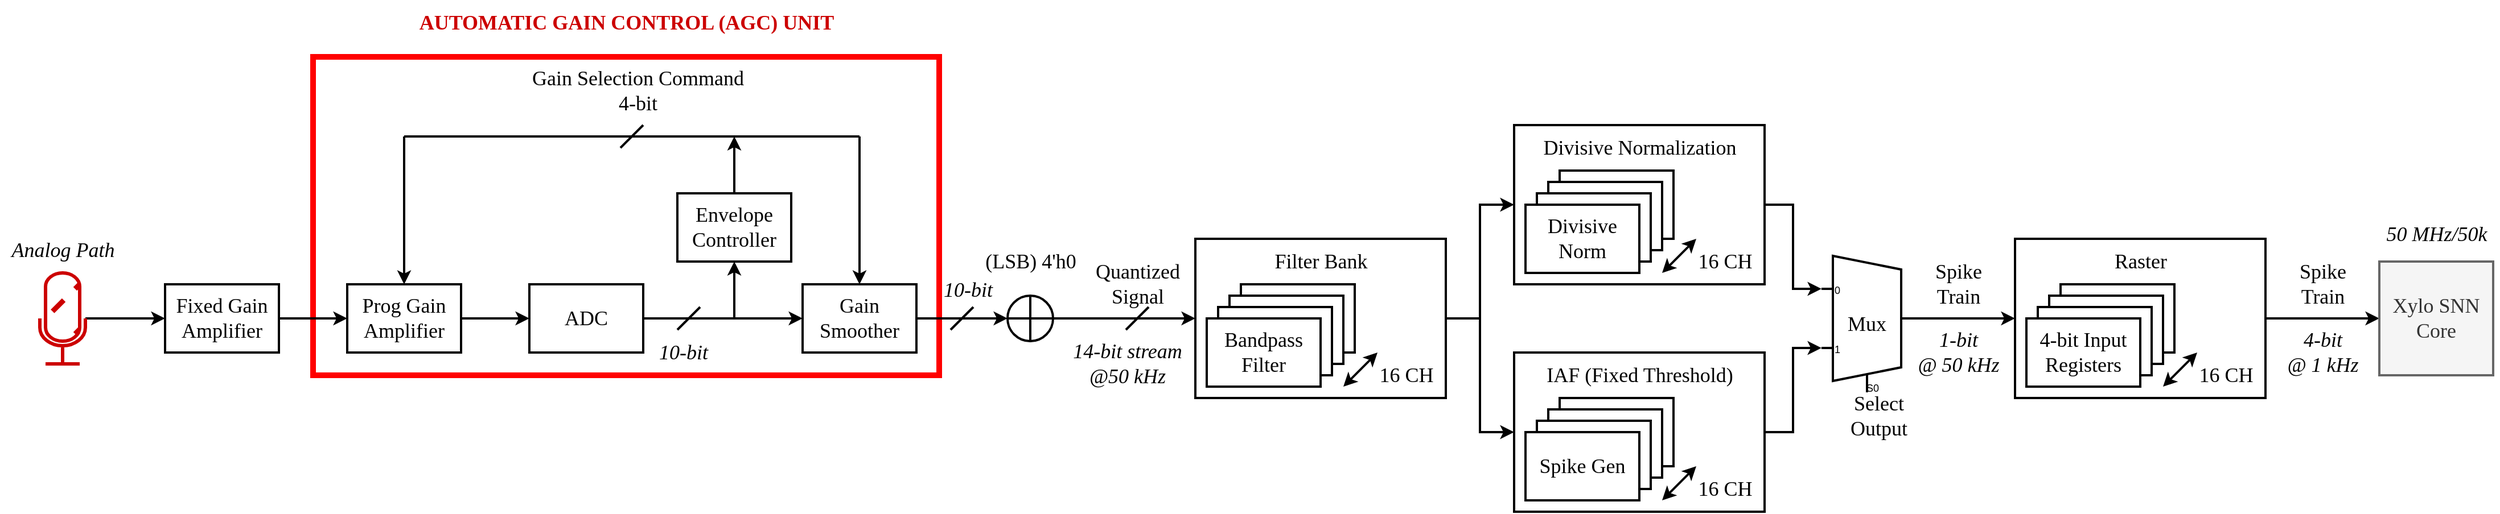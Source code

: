 <mxfile version="22.1.4" type="device">
  <diagram name="Page-1" id="toTXQOctY8lqpIN5eQkJ">
    <mxGraphModel dx="1553" dy="939" grid="1" gridSize="10" guides="1" tooltips="1" connect="1" arrows="1" fold="1" page="1" pageScale="1" pageWidth="1169" pageHeight="827" math="0" shadow="0">
      <root>
        <mxCell id="0" />
        <mxCell id="1" parent="0" />
        <mxCell id="9MsrRh6NDD8cImw58Ieo-32" value="" style="rounded=0;whiteSpace=wrap;html=1;fillColor=none;glass=0;shadow=0;strokeColor=#FF0000;strokeWidth=5;fillStyle=auto;fontColor=#CC0000;" parent="1" vertex="1">
          <mxGeometry x="395" y="264" width="550" height="280" as="geometry" />
        </mxCell>
        <mxCell id="9MsrRh6NDD8cImw58Ieo-7" style="edgeStyle=orthogonalEdgeStyle;rounded=0;orthogonalLoop=1;jettySize=auto;html=1;strokeWidth=2;fontFamily=Times New Roman;fontSize=18;entryX=0;entryY=0.5;entryDx=0;entryDy=0;" parent="1" source="9MsrRh6NDD8cImw58Ieo-1" target="9MsrRh6NDD8cImw58Ieo-9" edge="1">
          <mxGeometry relative="1" as="geometry">
            <mxPoint x="275" y="494" as="targetPoint" />
          </mxGeometry>
        </mxCell>
        <mxCell id="9MsrRh6NDD8cImw58Ieo-1" value="" style="html=1;verticalLabelPosition=bottom;align=center;labelBackgroundColor=#ffffff;verticalAlign=top;strokeWidth=3;strokeColor=#CC0000;shadow=0;dashed=0;shape=mxgraph.ios7.icons.microphone;fillColor=#CC0000;fillStyle=dashed;fontFamily=Times New Roman;fontSize=18;" parent="1" vertex="1">
          <mxGeometry x="155" y="454" width="40" height="80" as="geometry" />
        </mxCell>
        <mxCell id="9MsrRh6NDD8cImw58Ieo-11" style="edgeStyle=orthogonalEdgeStyle;rounded=0;orthogonalLoop=1;jettySize=auto;html=1;entryX=0;entryY=0.5;entryDx=0;entryDy=0;strokeWidth=2;fontFamily=Times New Roman;fontSize=18;" parent="1" source="9MsrRh6NDD8cImw58Ieo-9" target="9MsrRh6NDD8cImw58Ieo-10" edge="1">
          <mxGeometry relative="1" as="geometry" />
        </mxCell>
        <mxCell id="9MsrRh6NDD8cImw58Ieo-23" style="edgeStyle=orthogonalEdgeStyle;rounded=0;orthogonalLoop=1;jettySize=auto;html=1;strokeWidth=2;endArrow=none;endFill=0;startArrow=classic;startFill=1;exitX=0.5;exitY=0;exitDx=0;exitDy=0;" parent="1" source="9MsrRh6NDD8cImw58Ieo-10" edge="1">
          <mxGeometry relative="1" as="geometry">
            <mxPoint x="475" y="334" as="targetPoint" />
            <Array as="points">
              <mxPoint x="475" y="334" />
            </Array>
          </mxGeometry>
        </mxCell>
        <mxCell id="9MsrRh6NDD8cImw58Ieo-9" value="Fixed Gain Amplifier" style="whiteSpace=wrap;html=1;fontFamily=Times New Roman;fontSize=18;strokeWidth=2;" parent="1" vertex="1">
          <mxGeometry x="265" y="464" width="100" height="60" as="geometry" />
        </mxCell>
        <mxCell id="9MsrRh6NDD8cImw58Ieo-13" style="edgeStyle=orthogonalEdgeStyle;rounded=0;orthogonalLoop=1;jettySize=auto;html=1;exitX=1;exitY=0.5;exitDx=0;exitDy=0;entryX=0;entryY=0.5;entryDx=0;entryDy=0;strokeWidth=2;fontFamily=Times New Roman;fontSize=18;" parent="1" source="9MsrRh6NDD8cImw58Ieo-10" target="9MsrRh6NDD8cImw58Ieo-12" edge="1">
          <mxGeometry relative="1" as="geometry" />
        </mxCell>
        <mxCell id="9MsrRh6NDD8cImw58Ieo-10" value="Prog Gain Amplifier" style="whiteSpace=wrap;html=1;fontFamily=Times New Roman;fontSize=18;strokeWidth=2;" parent="1" vertex="1">
          <mxGeometry x="425" y="464" width="100" height="60" as="geometry" />
        </mxCell>
        <mxCell id="9MsrRh6NDD8cImw58Ieo-17" style="edgeStyle=orthogonalEdgeStyle;rounded=0;orthogonalLoop=1;jettySize=auto;html=1;exitX=1;exitY=0.5;exitDx=0;exitDy=0;strokeWidth=2;fontFamily=Times New Roman;fontSize=18;" parent="1" source="9MsrRh6NDD8cImw58Ieo-12" target="9MsrRh6NDD8cImw58Ieo-15" edge="1">
          <mxGeometry relative="1" as="geometry" />
        </mxCell>
        <mxCell id="9MsrRh6NDD8cImw58Ieo-19" style="edgeStyle=orthogonalEdgeStyle;rounded=0;orthogonalLoop=1;jettySize=auto;html=1;entryX=0.5;entryY=1;entryDx=0;entryDy=0;strokeWidth=2;" parent="1" source="9MsrRh6NDD8cImw58Ieo-12" target="9MsrRh6NDD8cImw58Ieo-18" edge="1">
          <mxGeometry relative="1" as="geometry">
            <Array as="points">
              <mxPoint x="765" y="494" />
              <mxPoint x="765" y="444" />
            </Array>
          </mxGeometry>
        </mxCell>
        <mxCell id="9MsrRh6NDD8cImw58Ieo-12" value="ADC" style="whiteSpace=wrap;html=1;fontFamily=Times New Roman;fontSize=18;strokeWidth=2;" parent="1" vertex="1">
          <mxGeometry x="585" y="464" width="100" height="60" as="geometry" />
        </mxCell>
        <mxCell id="9MsrRh6NDD8cImw58Ieo-22" style="edgeStyle=orthogonalEdgeStyle;rounded=0;orthogonalLoop=1;jettySize=auto;html=1;exitX=0.5;exitY=0;exitDx=0;exitDy=0;strokeWidth=2;endArrow=none;endFill=0;startArrow=classic;startFill=1;" parent="1" source="9MsrRh6NDD8cImw58Ieo-15" edge="1">
          <mxGeometry relative="1" as="geometry">
            <mxPoint x="875" y="334" as="targetPoint" />
          </mxGeometry>
        </mxCell>
        <mxCell id="9MsrRh6NDD8cImw58Ieo-29" style="edgeStyle=orthogonalEdgeStyle;rounded=0;orthogonalLoop=1;jettySize=auto;html=1;exitX=1;exitY=0.5;exitDx=0;exitDy=0;strokeWidth=2;entryX=0;entryY=0.5;entryDx=0;entryDy=0;entryPerimeter=0;" parent="1" source="9MsrRh6NDD8cImw58Ieo-15" target="9MsrRh6NDD8cImw58Ieo-66" edge="1">
          <mxGeometry relative="1" as="geometry">
            <mxPoint x="1015" y="494" as="targetPoint" />
          </mxGeometry>
        </mxCell>
        <mxCell id="9MsrRh6NDD8cImw58Ieo-15" value="Gain Smoother" style="whiteSpace=wrap;html=1;fontFamily=Times New Roman;fontSize=18;strokeWidth=2;" parent="1" vertex="1">
          <mxGeometry x="825" y="464" width="100" height="60" as="geometry" />
        </mxCell>
        <mxCell id="9MsrRh6NDD8cImw58Ieo-24" style="edgeStyle=orthogonalEdgeStyle;rounded=0;orthogonalLoop=1;jettySize=auto;html=1;exitX=0.5;exitY=0;exitDx=0;exitDy=0;strokeWidth=2;" parent="1" source="9MsrRh6NDD8cImw58Ieo-18" edge="1">
          <mxGeometry relative="1" as="geometry">
            <mxPoint x="765" y="334" as="targetPoint" />
          </mxGeometry>
        </mxCell>
        <mxCell id="9MsrRh6NDD8cImw58Ieo-18" value="Envelope Controller" style="whiteSpace=wrap;html=1;fontFamily=Times New Roman;fontSize=18;strokeWidth=2;" parent="1" vertex="1">
          <mxGeometry x="715" y="384" width="100" height="60" as="geometry" />
        </mxCell>
        <mxCell id="9MsrRh6NDD8cImw58Ieo-20" value="" style="endArrow=none;html=1;rounded=0;strokeWidth=2;" parent="1" edge="1">
          <mxGeometry width="50" height="50" relative="1" as="geometry">
            <mxPoint x="475" y="334" as="sourcePoint" />
            <mxPoint x="875" y="334" as="targetPoint" />
          </mxGeometry>
        </mxCell>
        <mxCell id="9MsrRh6NDD8cImw58Ieo-25" value="Gain Selection Command&lt;br&gt;4-bit" style="text;html=1;align=center;verticalAlign=middle;resizable=0;points=[];autosize=1;strokeColor=none;fillColor=none;fontFamily=Times New Roman;fontSize=18;" parent="1" vertex="1">
          <mxGeometry x="575" y="264" width="210" height="60" as="geometry" />
        </mxCell>
        <mxCell id="9MsrRh6NDD8cImw58Ieo-26" value="" style="endArrow=none;html=1;rounded=0;strokeWidth=2;" parent="1" edge="1">
          <mxGeometry width="50" height="50" relative="1" as="geometry">
            <mxPoint x="665" y="344" as="sourcePoint" />
            <mxPoint x="685" y="324" as="targetPoint" />
          </mxGeometry>
        </mxCell>
        <mxCell id="9MsrRh6NDD8cImw58Ieo-27" value="" style="endArrow=none;html=1;rounded=0;strokeWidth=2;" parent="1" edge="1">
          <mxGeometry width="50" height="50" relative="1" as="geometry">
            <mxPoint x="715" y="504" as="sourcePoint" />
            <mxPoint x="735" y="484" as="targetPoint" />
          </mxGeometry>
        </mxCell>
        <mxCell id="9MsrRh6NDD8cImw58Ieo-28" value="10-bit" style="text;html=1;align=center;verticalAlign=middle;resizable=0;points=[];autosize=1;strokeColor=none;fillColor=none;fontFamily=Times New Roman;fontSize=18;fontStyle=2" parent="1" vertex="1">
          <mxGeometry x="685" y="504" width="70" height="40" as="geometry" />
        </mxCell>
        <mxCell id="9MsrRh6NDD8cImw58Ieo-30" value="10-bit" style="text;html=1;align=center;verticalAlign=middle;resizable=0;points=[];autosize=1;strokeColor=none;fillColor=none;fontFamily=Times New Roman;fontSize=18;fontStyle=2" parent="1" vertex="1">
          <mxGeometry x="935" y="449" width="70" height="40" as="geometry" />
        </mxCell>
        <mxCell id="9MsrRh6NDD8cImw58Ieo-31" value="" style="endArrow=none;html=1;rounded=0;strokeWidth=2;" parent="1" edge="1">
          <mxGeometry width="50" height="50" relative="1" as="geometry">
            <mxPoint x="955" y="504" as="sourcePoint" />
            <mxPoint x="975" y="484" as="targetPoint" />
          </mxGeometry>
        </mxCell>
        <mxCell id="9MsrRh6NDD8cImw58Ieo-33" value="AUTOMATIC GAIN CONTROL (AGC) UNIT" style="text;html=1;align=center;verticalAlign=middle;resizable=0;points=[];autosize=1;strokeColor=none;fillColor=none;fontFamily=Times New Roman;fontSize=18;fontStyle=1;fontColor=#CC0000;" parent="1" vertex="1">
          <mxGeometry x="475" y="214" width="390" height="40" as="geometry" />
        </mxCell>
        <mxCell id="9MsrRh6NDD8cImw58Ieo-35" value="&lt;i&gt;Analog Path&lt;/i&gt;" style="text;html=1;align=center;verticalAlign=middle;resizable=0;points=[];autosize=1;strokeColor=none;fillColor=none;fontFamily=Times New Roman;fontSize=18;" parent="1" vertex="1">
          <mxGeometry x="120" y="414" width="110" height="40" as="geometry" />
        </mxCell>
        <mxCell id="9MsrRh6NDD8cImw58Ieo-66" value="" style="verticalLabelPosition=bottom;verticalAlign=top;html=1;shape=mxgraph.flowchart.summing_function;strokeWidth=2;" parent="1" vertex="1">
          <mxGeometry x="1005" y="474" width="40" height="40" as="geometry" />
        </mxCell>
        <mxCell id="9MsrRh6NDD8cImw58Ieo-67" value="(LSB) 4&#39;h0" style="text;html=1;align=center;verticalAlign=middle;resizable=0;points=[];autosize=1;strokeColor=none;fillColor=none;fontFamily=Times New Roman;fontSize=18;" parent="1" vertex="1">
          <mxGeometry x="975" y="424" width="100" height="40" as="geometry" />
        </mxCell>
        <mxCell id="9MsrRh6NDD8cImw58Ieo-71" value="" style="endArrow=none;html=1;rounded=0;strokeWidth=2;" parent="1" edge="1">
          <mxGeometry width="50" height="50" relative="1" as="geometry">
            <mxPoint x="1109" y="504" as="sourcePoint" />
            <mxPoint x="1129" y="484" as="targetPoint" />
          </mxGeometry>
        </mxCell>
        <mxCell id="9MsrRh6NDD8cImw58Ieo-74" value="Quantized &lt;br&gt;Signal" style="text;html=1;align=center;verticalAlign=middle;resizable=0;points=[];autosize=1;strokeColor=none;fillColor=none;fontFamily=Times New Roman;fontSize=18;" parent="1" vertex="1">
          <mxGeometry x="1069" y="434" width="100" height="60" as="geometry" />
        </mxCell>
        <mxCell id="9MsrRh6NDD8cImw58Ieo-85" value="" style="endArrow=classic;html=1;rounded=0;strokeWidth=2;entryX=0;entryY=0.5;entryDx=0;entryDy=0;exitX=1;exitY=0.5;exitDx=0;exitDy=0;exitPerimeter=0;" parent="1" source="9MsrRh6NDD8cImw58Ieo-66" target="7w7PCdq3hjsfF6tZsjkb-11" edge="1">
          <mxGeometry width="50" height="50" relative="1" as="geometry">
            <mxPoint x="1080" y="494" as="sourcePoint" />
            <mxPoint x="1160" y="494.12" as="targetPoint" />
          </mxGeometry>
        </mxCell>
        <mxCell id="7w7PCdq3hjsfF6tZsjkb-21" style="edgeStyle=orthogonalEdgeStyle;rounded=0;orthogonalLoop=1;jettySize=auto;html=1;exitX=1;exitY=0.5;exitDx=0;exitDy=0;entryX=0;entryY=0.5;entryDx=0;entryDy=0;strokeWidth=2;" parent="1" source="7w7PCdq3hjsfF6tZsjkb-11" target="7w7PCdq3hjsfF6tZsjkb-13" edge="1">
          <mxGeometry relative="1" as="geometry" />
        </mxCell>
        <mxCell id="7w7PCdq3hjsfF6tZsjkb-30" style="edgeStyle=orthogonalEdgeStyle;rounded=0;orthogonalLoop=1;jettySize=auto;html=1;exitX=1;exitY=0.5;exitDx=0;exitDy=0;entryX=0;entryY=0.5;entryDx=0;entryDy=0;strokeWidth=2;" parent="1" source="7w7PCdq3hjsfF6tZsjkb-11" target="7w7PCdq3hjsfF6tZsjkb-22" edge="1">
          <mxGeometry relative="1" as="geometry" />
        </mxCell>
        <mxCell id="7w7PCdq3hjsfF6tZsjkb-11" value="" style="rounded=0;whiteSpace=wrap;html=1;fillColor=none;strokeWidth=2;" parent="1" vertex="1">
          <mxGeometry x="1170" y="424" width="220" height="140" as="geometry" />
        </mxCell>
        <mxCell id="9MsrRh6NDD8cImw58Ieo-57" value="" style="endArrow=classic;startArrow=classic;html=1;rounded=0;strokeWidth=2;" parent="1" edge="1">
          <mxGeometry width="50" height="50" relative="1" as="geometry">
            <mxPoint x="1300" y="554" as="sourcePoint" />
            <mxPoint x="1330" y="524" as="targetPoint" />
          </mxGeometry>
        </mxCell>
        <mxCell id="9MsrRh6NDD8cImw58Ieo-43" value="Bandpass Filter" style="whiteSpace=wrap;html=1;fontFamily=Times New Roman;fontSize=18;strokeWidth=2;" parent="1" vertex="1">
          <mxGeometry x="1210" y="464" width="100" height="60" as="geometry" />
        </mxCell>
        <mxCell id="9MsrRh6NDD8cImw58Ieo-44" value="Bandpass Filter" style="whiteSpace=wrap;html=1;fontFamily=Times New Roman;fontSize=18;strokeWidth=2;" parent="1" vertex="1">
          <mxGeometry x="1200" y="474" width="100" height="60" as="geometry" />
        </mxCell>
        <mxCell id="9MsrRh6NDD8cImw58Ieo-45" value="Bandpass Filter" style="whiteSpace=wrap;html=1;fontFamily=Times New Roman;fontSize=18;strokeWidth=2;" parent="1" vertex="1">
          <mxGeometry x="1190" y="484" width="100" height="60" as="geometry" />
        </mxCell>
        <mxCell id="7w7PCdq3hjsfF6tZsjkb-8" value="Bandpass Filter" style="whiteSpace=wrap;html=1;fontFamily=Times New Roman;fontSize=18;strokeWidth=2;" parent="1" vertex="1">
          <mxGeometry x="1180" y="494" width="100" height="60" as="geometry" />
        </mxCell>
        <mxCell id="7w7PCdq3hjsfF6tZsjkb-9" value="16 CH" style="text;html=1;align=center;verticalAlign=middle;resizable=0;points=[];autosize=1;strokeColor=none;fillColor=none;fontFamily=Times New Roman;fontSize=18;" parent="1" vertex="1">
          <mxGeometry x="1320" y="524" width="70" height="40" as="geometry" />
        </mxCell>
        <mxCell id="7w7PCdq3hjsfF6tZsjkb-12" value="Filter Bank" style="text;html=1;align=center;verticalAlign=middle;resizable=0;points=[];autosize=1;strokeColor=none;fillColor=none;fontFamily=Times New Roman;fontSize=18;" parent="1" vertex="1">
          <mxGeometry x="1230" y="424" width="100" height="40" as="geometry" />
        </mxCell>
        <mxCell id="7w7PCdq3hjsfF6tZsjkb-13" value="" style="rounded=0;whiteSpace=wrap;html=1;fillColor=none;strokeWidth=2;" parent="1" vertex="1">
          <mxGeometry x="1450" y="324" width="220" height="140" as="geometry" />
        </mxCell>
        <mxCell id="7w7PCdq3hjsfF6tZsjkb-14" value="" style="endArrow=classic;startArrow=classic;html=1;rounded=0;strokeWidth=2;" parent="1" edge="1">
          <mxGeometry width="50" height="50" relative="1" as="geometry">
            <mxPoint x="1580" y="454" as="sourcePoint" />
            <mxPoint x="1610" y="424" as="targetPoint" />
          </mxGeometry>
        </mxCell>
        <mxCell id="7w7PCdq3hjsfF6tZsjkb-15" value="Bandpass Filter" style="whiteSpace=wrap;html=1;fontFamily=Times New Roman;fontSize=18;strokeWidth=2;" parent="1" vertex="1">
          <mxGeometry x="1490" y="364" width="100" height="60" as="geometry" />
        </mxCell>
        <mxCell id="7w7PCdq3hjsfF6tZsjkb-16" value="Bandpass Filter" style="whiteSpace=wrap;html=1;fontFamily=Times New Roman;fontSize=18;strokeWidth=2;" parent="1" vertex="1">
          <mxGeometry x="1480" y="374" width="100" height="60" as="geometry" />
        </mxCell>
        <mxCell id="7w7PCdq3hjsfF6tZsjkb-17" value="Bandpass Filter" style="whiteSpace=wrap;html=1;fontFamily=Times New Roman;fontSize=18;strokeWidth=2;" parent="1" vertex="1">
          <mxGeometry x="1470" y="384" width="100" height="60" as="geometry" />
        </mxCell>
        <mxCell id="7w7PCdq3hjsfF6tZsjkb-18" value="Divisive Norm" style="whiteSpace=wrap;html=1;fontFamily=Times New Roman;fontSize=18;strokeWidth=2;" parent="1" vertex="1">
          <mxGeometry x="1460" y="394" width="100" height="60" as="geometry" />
        </mxCell>
        <mxCell id="7w7PCdq3hjsfF6tZsjkb-19" value="16 CH" style="text;html=1;align=center;verticalAlign=middle;resizable=0;points=[];autosize=1;strokeColor=none;fillColor=none;fontFamily=Times New Roman;fontSize=18;" parent="1" vertex="1">
          <mxGeometry x="1600" y="424" width="70" height="40" as="geometry" />
        </mxCell>
        <mxCell id="7w7PCdq3hjsfF6tZsjkb-20" value="Divisive Normalization" style="text;html=1;align=center;verticalAlign=middle;resizable=0;points=[];autosize=1;strokeColor=none;fillColor=none;fontFamily=Times New Roman;fontSize=18;" parent="1" vertex="1">
          <mxGeometry x="1465" y="324" width="190" height="40" as="geometry" />
        </mxCell>
        <mxCell id="7w7PCdq3hjsfF6tZsjkb-22" value="" style="rounded=0;whiteSpace=wrap;html=1;fillColor=none;strokeWidth=2;" parent="1" vertex="1">
          <mxGeometry x="1450" y="524" width="220" height="140" as="geometry" />
        </mxCell>
        <mxCell id="7w7PCdq3hjsfF6tZsjkb-23" value="" style="endArrow=classic;startArrow=classic;html=1;rounded=0;strokeWidth=2;" parent="1" edge="1">
          <mxGeometry width="50" height="50" relative="1" as="geometry">
            <mxPoint x="1580" y="654" as="sourcePoint" />
            <mxPoint x="1610" y="624" as="targetPoint" />
          </mxGeometry>
        </mxCell>
        <mxCell id="7w7PCdq3hjsfF6tZsjkb-24" value="Bandpass Filter" style="whiteSpace=wrap;html=1;fontFamily=Times New Roman;fontSize=18;strokeWidth=2;" parent="1" vertex="1">
          <mxGeometry x="1490" y="564" width="100" height="60" as="geometry" />
        </mxCell>
        <mxCell id="7w7PCdq3hjsfF6tZsjkb-25" value="Bandpass Filter" style="whiteSpace=wrap;html=1;fontFamily=Times New Roman;fontSize=18;strokeWidth=2;" parent="1" vertex="1">
          <mxGeometry x="1480" y="574" width="100" height="60" as="geometry" />
        </mxCell>
        <mxCell id="7w7PCdq3hjsfF6tZsjkb-26" value="Bandpass Filter" style="whiteSpace=wrap;html=1;fontFamily=Times New Roman;fontSize=18;strokeWidth=2;" parent="1" vertex="1">
          <mxGeometry x="1470" y="584" width="100" height="60" as="geometry" />
        </mxCell>
        <mxCell id="7w7PCdq3hjsfF6tZsjkb-27" value="Spike Gen" style="whiteSpace=wrap;html=1;fontFamily=Times New Roman;fontSize=18;strokeWidth=2;" parent="1" vertex="1">
          <mxGeometry x="1460" y="594" width="100" height="60" as="geometry" />
        </mxCell>
        <mxCell id="7w7PCdq3hjsfF6tZsjkb-28" value="16 CH" style="text;html=1;align=center;verticalAlign=middle;resizable=0;points=[];autosize=1;strokeColor=none;fillColor=none;fontFamily=Times New Roman;fontSize=18;" parent="1" vertex="1">
          <mxGeometry x="1600" y="624" width="70" height="40" as="geometry" />
        </mxCell>
        <mxCell id="7w7PCdq3hjsfF6tZsjkb-29" value="IAF (Fixed Threshold)" style="text;html=1;align=center;verticalAlign=middle;resizable=0;points=[];autosize=1;strokeColor=none;fillColor=none;fontFamily=Times New Roman;fontSize=18;" parent="1" vertex="1">
          <mxGeometry x="1465" y="524" width="190" height="40" as="geometry" />
        </mxCell>
        <mxCell id="7w7PCdq3hjsfF6tZsjkb-38" style="edgeStyle=orthogonalEdgeStyle;rounded=0;orthogonalLoop=1;jettySize=auto;html=1;exitX=1;exitY=0.5;exitDx=0;exitDy=-5;exitPerimeter=0;strokeWidth=2;entryX=0;entryY=0.5;entryDx=0;entryDy=0;" parent="1" source="7w7PCdq3hjsfF6tZsjkb-34" target="2wzVH3fkBpW3y58YIU7X-1" edge="1">
          <mxGeometry relative="1" as="geometry">
            <mxPoint x="1870" y="494" as="targetPoint" />
          </mxGeometry>
        </mxCell>
        <mxCell id="7w7PCdq3hjsfF6tZsjkb-34" value="Mux" style="shadow=0;dashed=0;align=center;html=1;strokeWidth=2;shape=mxgraph.electrical.abstract.mux2;whiteSpace=wrap;fontFamily=Times New Roman;fontSize=18;" parent="1" vertex="1">
          <mxGeometry x="1720" y="439" width="80" height="120" as="geometry" />
        </mxCell>
        <mxCell id="7w7PCdq3hjsfF6tZsjkb-35" value="Select &lt;br&gt;Output" style="text;html=1;align=center;verticalAlign=middle;resizable=0;points=[];autosize=1;strokeColor=none;fillColor=none;fontFamily=Times New Roman;fontSize=18;" parent="1" vertex="1">
          <mxGeometry x="1735" y="550" width="70" height="60" as="geometry" />
        </mxCell>
        <mxCell id="7w7PCdq3hjsfF6tZsjkb-36" style="edgeStyle=orthogonalEdgeStyle;rounded=0;orthogonalLoop=1;jettySize=auto;html=1;exitX=1;exitY=0.5;exitDx=0;exitDy=0;entryX=0;entryY=0.217;entryDx=0;entryDy=3;entryPerimeter=0;strokeWidth=2;" parent="1" source="7w7PCdq3hjsfF6tZsjkb-13" target="7w7PCdq3hjsfF6tZsjkb-34" edge="1">
          <mxGeometry relative="1" as="geometry" />
        </mxCell>
        <mxCell id="7w7PCdq3hjsfF6tZsjkb-37" style="edgeStyle=orthogonalEdgeStyle;rounded=0;orthogonalLoop=1;jettySize=auto;html=1;entryX=0;entryY=0.65;entryDx=0;entryDy=3;entryPerimeter=0;strokeWidth=2;" parent="1" source="7w7PCdq3hjsfF6tZsjkb-22" target="7w7PCdq3hjsfF6tZsjkb-34" edge="1">
          <mxGeometry relative="1" as="geometry" />
        </mxCell>
        <mxCell id="7w7PCdq3hjsfF6tZsjkb-45" value="Spike &lt;br&gt;Train" style="text;html=1;align=center;verticalAlign=middle;resizable=0;points=[];autosize=1;strokeColor=none;fillColor=none;fontFamily=Times New Roman;fontSize=18;" parent="1" vertex="1">
          <mxGeometry x="1810" y="434" width="60" height="60" as="geometry" />
        </mxCell>
        <mxCell id="7w7PCdq3hjsfF6tZsjkb-57" value="14-bit stream&lt;br&gt;@50 kHz" style="text;html=1;align=center;verticalAlign=middle;resizable=0;points=[];autosize=1;strokeColor=none;fillColor=none;fontFamily=Times New Roman;fontSize=18;fontStyle=2" parent="1" vertex="1">
          <mxGeometry x="1050" y="504" width="120" height="60" as="geometry" />
        </mxCell>
        <mxCell id="2wzVH3fkBpW3y58YIU7X-11" style="edgeStyle=orthogonalEdgeStyle;rounded=0;orthogonalLoop=1;jettySize=auto;html=1;exitX=1;exitY=0.5;exitDx=0;exitDy=0;entryX=0;entryY=0.5;entryDx=0;entryDy=0;strokeWidth=2;" parent="1" source="2wzVH3fkBpW3y58YIU7X-1" target="2wzVH3fkBpW3y58YIU7X-9" edge="1">
          <mxGeometry relative="1" as="geometry" />
        </mxCell>
        <mxCell id="2wzVH3fkBpW3y58YIU7X-1" value="" style="rounded=0;whiteSpace=wrap;html=1;fillColor=none;strokeWidth=2;" parent="1" vertex="1">
          <mxGeometry x="1890" y="424" width="220" height="140" as="geometry" />
        </mxCell>
        <mxCell id="2wzVH3fkBpW3y58YIU7X-2" value="" style="endArrow=classic;startArrow=classic;html=1;rounded=0;strokeWidth=2;" parent="1" edge="1">
          <mxGeometry width="50" height="50" relative="1" as="geometry">
            <mxPoint x="2020" y="554" as="sourcePoint" />
            <mxPoint x="2050" y="524" as="targetPoint" />
          </mxGeometry>
        </mxCell>
        <mxCell id="2wzVH3fkBpW3y58YIU7X-3" value="Bandpass Filter" style="whiteSpace=wrap;html=1;fontFamily=Times New Roman;fontSize=18;strokeWidth=2;" parent="1" vertex="1">
          <mxGeometry x="1930" y="464" width="100" height="60" as="geometry" />
        </mxCell>
        <mxCell id="2wzVH3fkBpW3y58YIU7X-4" value="Bandpass Filter" style="whiteSpace=wrap;html=1;fontFamily=Times New Roman;fontSize=18;strokeWidth=2;" parent="1" vertex="1">
          <mxGeometry x="1920" y="474" width="100" height="60" as="geometry" />
        </mxCell>
        <mxCell id="2wzVH3fkBpW3y58YIU7X-5" value="Bandpass Filter" style="whiteSpace=wrap;html=1;fontFamily=Times New Roman;fontSize=18;strokeWidth=2;" parent="1" vertex="1">
          <mxGeometry x="1910" y="484" width="100" height="60" as="geometry" />
        </mxCell>
        <mxCell id="2wzVH3fkBpW3y58YIU7X-6" value="4-bit Input Registers" style="whiteSpace=wrap;html=1;fontFamily=Times New Roman;fontSize=18;strokeWidth=2;" parent="1" vertex="1">
          <mxGeometry x="1900" y="494" width="100" height="60" as="geometry" />
        </mxCell>
        <mxCell id="2wzVH3fkBpW3y58YIU7X-7" value="16 CH" style="text;html=1;align=center;verticalAlign=middle;resizable=0;points=[];autosize=1;strokeColor=none;fillColor=none;fontFamily=Times New Roman;fontSize=18;" parent="1" vertex="1">
          <mxGeometry x="2040" y="524" width="70" height="40" as="geometry" />
        </mxCell>
        <mxCell id="2wzVH3fkBpW3y58YIU7X-8" value="Raster" style="text;html=1;align=center;verticalAlign=middle;resizable=0;points=[];autosize=1;strokeColor=none;fillColor=none;fontFamily=Times New Roman;fontSize=18;" parent="1" vertex="1">
          <mxGeometry x="1965" y="424" width="70" height="40" as="geometry" />
        </mxCell>
        <mxCell id="2wzVH3fkBpW3y58YIU7X-9" value="Xylo SNN Core" style="whiteSpace=wrap;html=1;fontFamily=Times New Roman;fontSize=18;strokeWidth=2;fillColor=#f5f5f5;fontColor=#333333;strokeColor=#666666;" parent="1" vertex="1">
          <mxGeometry x="2210" y="444" width="100" height="100" as="geometry" />
        </mxCell>
        <mxCell id="2wzVH3fkBpW3y58YIU7X-12" value="Spike &lt;br&gt;Train" style="text;html=1;align=center;verticalAlign=middle;resizable=0;points=[];autosize=1;strokeColor=none;fillColor=none;fontFamily=Times New Roman;fontSize=18;" parent="1" vertex="1">
          <mxGeometry x="2130" y="434" width="60" height="60" as="geometry" />
        </mxCell>
        <mxCell id="2wzVH3fkBpW3y58YIU7X-13" value="1-bit&lt;br&gt;@ 50 kHz" style="text;html=1;align=center;verticalAlign=middle;resizable=0;points=[];autosize=1;strokeColor=none;fillColor=none;fontFamily=Times New Roman;fontSize=18;fontStyle=2" parent="1" vertex="1">
          <mxGeometry x="1790" y="494" width="100" height="60" as="geometry" />
        </mxCell>
        <mxCell id="2wzVH3fkBpW3y58YIU7X-14" value="4-bit&lt;br&gt;@ 1 kHz" style="text;html=1;align=center;verticalAlign=middle;resizable=0;points=[];autosize=1;strokeColor=none;fillColor=none;fontFamily=Times New Roman;fontSize=18;fontStyle=2" parent="1" vertex="1">
          <mxGeometry x="2115" y="494" width="90" height="60" as="geometry" />
        </mxCell>
        <mxCell id="2wzVH3fkBpW3y58YIU7X-17" value="50 MHz/50k" style="text;html=1;align=center;verticalAlign=middle;resizable=0;points=[];autosize=1;strokeColor=none;fillColor=none;fontFamily=Times New Roman;fontSize=18;fontStyle=2" parent="1" vertex="1">
          <mxGeometry x="2205" y="400" width="110" height="40" as="geometry" />
        </mxCell>
      </root>
    </mxGraphModel>
  </diagram>
</mxfile>
